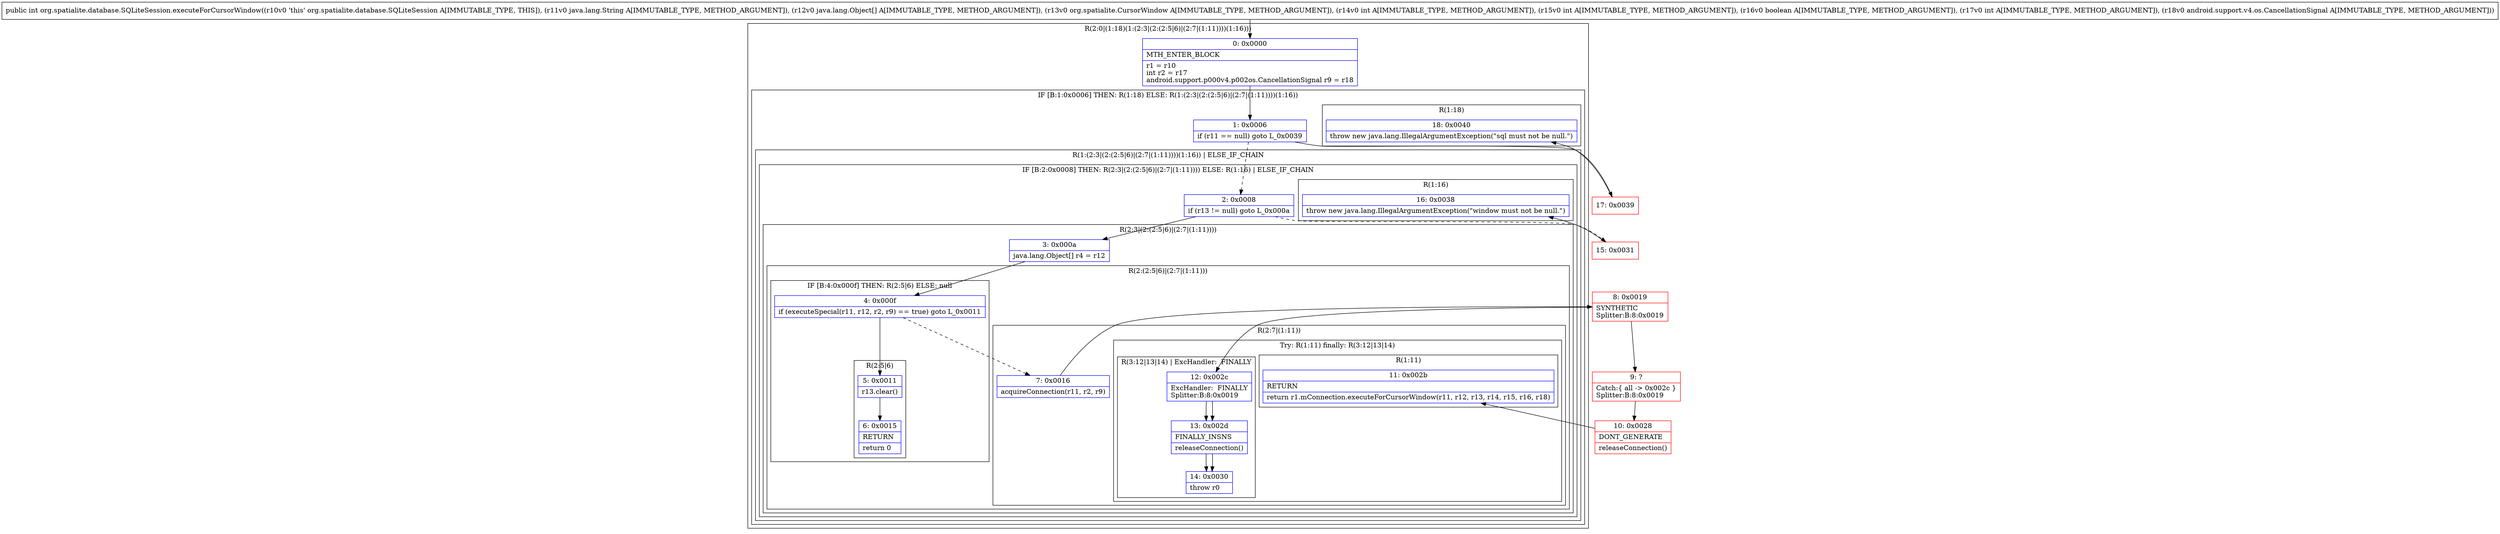 digraph "CFG fororg.spatialite.database.SQLiteSession.executeForCursorWindow(Ljava\/lang\/String;[Ljava\/lang\/Object;Lorg\/spatialite\/CursorWindow;IIZILandroid\/support\/v4\/os\/CancellationSignal;)I" {
subgraph cluster_Region_841860040 {
label = "R(2:0|(1:18)(1:(2:3|(2:(2:5|6)|(2:7|(1:11))))(1:16)))";
node [shape=record,color=blue];
Node_0 [shape=record,label="{0\:\ 0x0000|MTH_ENTER_BLOCK\l|r1 = r10\lint r2 = r17\landroid.support.p000v4.p002os.CancellationSignal r9 = r18\l}"];
subgraph cluster_IfRegion_517279913 {
label = "IF [B:1:0x0006] THEN: R(1:18) ELSE: R(1:(2:3|(2:(2:5|6)|(2:7|(1:11))))(1:16))";
node [shape=record,color=blue];
Node_1 [shape=record,label="{1\:\ 0x0006|if (r11 == null) goto L_0x0039\l}"];
subgraph cluster_Region_1455243620 {
label = "R(1:18)";
node [shape=record,color=blue];
Node_18 [shape=record,label="{18\:\ 0x0040|throw new java.lang.IllegalArgumentException(\"sql must not be null.\")\l}"];
}
subgraph cluster_Region_1770939841 {
label = "R(1:(2:3|(2:(2:5|6)|(2:7|(1:11))))(1:16)) | ELSE_IF_CHAIN\l";
node [shape=record,color=blue];
subgraph cluster_IfRegion_159252068 {
label = "IF [B:2:0x0008] THEN: R(2:3|(2:(2:5|6)|(2:7|(1:11)))) ELSE: R(1:16) | ELSE_IF_CHAIN\l";
node [shape=record,color=blue];
Node_2 [shape=record,label="{2\:\ 0x0008|if (r13 != null) goto L_0x000a\l}"];
subgraph cluster_Region_1676651166 {
label = "R(2:3|(2:(2:5|6)|(2:7|(1:11))))";
node [shape=record,color=blue];
Node_3 [shape=record,label="{3\:\ 0x000a|java.lang.Object[] r4 = r12\l}"];
subgraph cluster_Region_1067186106 {
label = "R(2:(2:5|6)|(2:7|(1:11)))";
node [shape=record,color=blue];
subgraph cluster_IfRegion_1187922826 {
label = "IF [B:4:0x000f] THEN: R(2:5|6) ELSE: null";
node [shape=record,color=blue];
Node_4 [shape=record,label="{4\:\ 0x000f|if (executeSpecial(r11, r12, r2, r9) == true) goto L_0x0011\l}"];
subgraph cluster_Region_59848524 {
label = "R(2:5|6)";
node [shape=record,color=blue];
Node_5 [shape=record,label="{5\:\ 0x0011|r13.clear()\l}"];
Node_6 [shape=record,label="{6\:\ 0x0015|RETURN\l|return 0\l}"];
}
}
subgraph cluster_Region_1276249842 {
label = "R(2:7|(1:11))";
node [shape=record,color=blue];
Node_7 [shape=record,label="{7\:\ 0x0016|acquireConnection(r11, r2, r9)\l}"];
subgraph cluster_TryCatchRegion_422312594 {
label = "Try: R(1:11) finally: R(3:12|13|14)";
node [shape=record,color=blue];
subgraph cluster_Region_2135140621 {
label = "R(1:11)";
node [shape=record,color=blue];
Node_11 [shape=record,label="{11\:\ 0x002b|RETURN\l|return r1.mConnection.executeForCursorWindow(r11, r12, r13, r14, r15, r16, r18)\l}"];
}
subgraph cluster_Region_520468344 {
label = "R(3:12|13|14) | ExcHandler:  FINALLY\l";
node [shape=record,color=blue];
Node_12 [shape=record,label="{12\:\ 0x002c|ExcHandler:  FINALLY\lSplitter:B:8:0x0019\l}"];
Node_13 [shape=record,label="{13\:\ 0x002d|FINALLY_INSNS\l|releaseConnection()\l}"];
Node_14 [shape=record,label="{14\:\ 0x0030|throw r0\l}"];
}
}
}
}
}
subgraph cluster_Region_363124867 {
label = "R(1:16)";
node [shape=record,color=blue];
Node_16 [shape=record,label="{16\:\ 0x0038|throw new java.lang.IllegalArgumentException(\"window must not be null.\")\l}"];
}
}
}
}
}
subgraph cluster_Region_520468344 {
label = "R(3:12|13|14) | ExcHandler:  FINALLY\l";
node [shape=record,color=blue];
Node_12 [shape=record,label="{12\:\ 0x002c|ExcHandler:  FINALLY\lSplitter:B:8:0x0019\l}"];
Node_13 [shape=record,label="{13\:\ 0x002d|FINALLY_INSNS\l|releaseConnection()\l}"];
Node_14 [shape=record,label="{14\:\ 0x0030|throw r0\l}"];
}
Node_8 [shape=record,color=red,label="{8\:\ 0x0019|SYNTHETIC\lSplitter:B:8:0x0019\l}"];
Node_9 [shape=record,color=red,label="{9\:\ ?|Catch:\{ all \-\> 0x002c \}\lSplitter:B:8:0x0019\l}"];
Node_10 [shape=record,color=red,label="{10\:\ 0x0028|DONT_GENERATE\l|releaseConnection()\l}"];
Node_15 [shape=record,color=red,label="{15\:\ 0x0031}"];
Node_17 [shape=record,color=red,label="{17\:\ 0x0039}"];
MethodNode[shape=record,label="{public int org.spatialite.database.SQLiteSession.executeForCursorWindow((r10v0 'this' org.spatialite.database.SQLiteSession A[IMMUTABLE_TYPE, THIS]), (r11v0 java.lang.String A[IMMUTABLE_TYPE, METHOD_ARGUMENT]), (r12v0 java.lang.Object[] A[IMMUTABLE_TYPE, METHOD_ARGUMENT]), (r13v0 org.spatialite.CursorWindow A[IMMUTABLE_TYPE, METHOD_ARGUMENT]), (r14v0 int A[IMMUTABLE_TYPE, METHOD_ARGUMENT]), (r15v0 int A[IMMUTABLE_TYPE, METHOD_ARGUMENT]), (r16v0 boolean A[IMMUTABLE_TYPE, METHOD_ARGUMENT]), (r17v0 int A[IMMUTABLE_TYPE, METHOD_ARGUMENT]), (r18v0 android.support.v4.os.CancellationSignal A[IMMUTABLE_TYPE, METHOD_ARGUMENT])) }"];
MethodNode -> Node_0;
Node_0 -> Node_1;
Node_1 -> Node_2[style=dashed];
Node_1 -> Node_17;
Node_2 -> Node_3;
Node_2 -> Node_15[style=dashed];
Node_3 -> Node_4;
Node_4 -> Node_5;
Node_4 -> Node_7[style=dashed];
Node_5 -> Node_6;
Node_7 -> Node_8;
Node_12 -> Node_13;
Node_13 -> Node_14;
Node_12 -> Node_13;
Node_13 -> Node_14;
Node_8 -> Node_9;
Node_8 -> Node_12;
Node_9 -> Node_10;
Node_10 -> Node_11;
Node_15 -> Node_16;
Node_17 -> Node_18;
}

